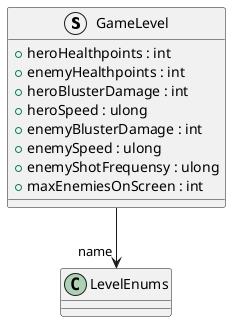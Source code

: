 @startuml
struct GameLevel {
    + heroHealthpoints : int
    + enemyHealthpoints : int
    + heroBlusterDamage : int
    + heroSpeed : ulong
    + enemyBlusterDamage : int
    + enemySpeed : ulong
    + enemyShotFrequensy : ulong
    + maxEnemiesOnScreen : int
}
GameLevel --> "name" LevelEnums
@enduml
